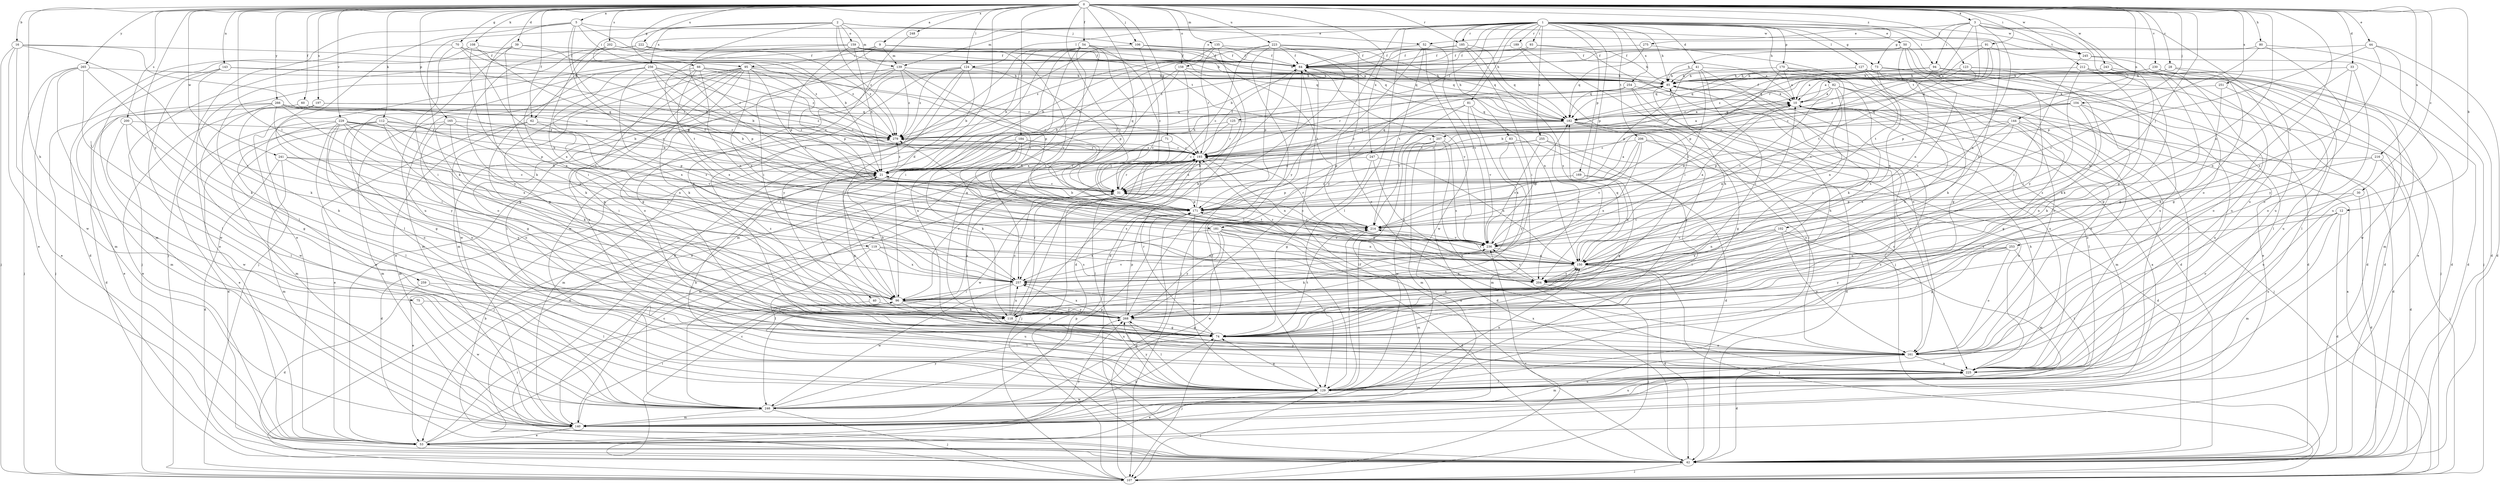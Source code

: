strict digraph  {
0;
1;
2;
3;
5;
9;
10;
12;
16;
21;
28;
30;
31;
33;
39;
40;
41;
42;
44;
50;
52;
53;
54;
60;
62;
64;
66;
70;
71;
73;
74;
75;
80;
81;
82;
83;
85;
91;
93;
94;
95;
96;
102;
104;
106;
107;
108;
112;
118;
119;
123;
124;
125;
127;
129;
135;
139;
140;
143;
144;
150;
158;
159;
161;
165;
169;
170;
171;
181;
182;
184;
185;
189;
193;
197;
200;
202;
204;
206;
207;
212;
214;
216;
222;
223;
225;
229;
230;
236;
241;
243;
245;
246;
247;
248;
251;
253;
254;
255;
256;
257;
259;
265;
266;
268;
275;
279;
0 -> 3  [label=a];
0 -> 5  [label=a];
0 -> 9  [label=a];
0 -> 12  [label=b];
0 -> 16  [label=b];
0 -> 28  [label=c];
0 -> 30  [label=c];
0 -> 33  [label=d];
0 -> 39  [label=d];
0 -> 40  [label=d];
0 -> 44  [label=e];
0 -> 54  [label=f];
0 -> 60  [label=f];
0 -> 62  [label=f];
0 -> 66  [label=g];
0 -> 70  [label=g];
0 -> 71  [label=g];
0 -> 75  [label=h];
0 -> 80  [label=h];
0 -> 91  [label=i];
0 -> 102  [label=j];
0 -> 104  [label=j];
0 -> 106  [label=j];
0 -> 108  [label=k];
0 -> 112  [label=k];
0 -> 119  [label=l];
0 -> 123  [label=l];
0 -> 124  [label=l];
0 -> 135  [label=m];
0 -> 143  [label=n];
0 -> 144  [label=n];
0 -> 150  [label=n];
0 -> 158  [label=o];
0 -> 165  [label=p];
0 -> 181  [label=q];
0 -> 184  [label=r];
0 -> 185  [label=r];
0 -> 197  [label=s];
0 -> 200  [label=s];
0 -> 202  [label=s];
0 -> 216  [label=u];
0 -> 222  [label=u];
0 -> 223  [label=u];
0 -> 229  [label=v];
0 -> 230  [label=v];
0 -> 236  [label=v];
0 -> 241  [label=w];
0 -> 243  [label=w];
0 -> 245  [label=w];
0 -> 247  [label=x];
0 -> 248  [label=x];
0 -> 251  [label=x];
0 -> 253  [label=x];
0 -> 259  [label=y];
0 -> 265  [label=y];
0 -> 266  [label=y];
0 -> 275  [label=z];
1 -> 21  [label=b];
1 -> 41  [label=d];
1 -> 50  [label=e];
1 -> 62  [label=f];
1 -> 73  [label=g];
1 -> 81  [label=h];
1 -> 82  [label=h];
1 -> 83  [label=h];
1 -> 85  [label=h];
1 -> 93  [label=i];
1 -> 94  [label=i];
1 -> 124  [label=l];
1 -> 125  [label=l];
1 -> 127  [label=l];
1 -> 129  [label=l];
1 -> 139  [label=m];
1 -> 158  [label=o];
1 -> 169  [label=p];
1 -> 170  [label=p];
1 -> 171  [label=p];
1 -> 181  [label=q];
1 -> 185  [label=r];
1 -> 189  [label=r];
1 -> 204  [label=s];
1 -> 206  [label=t];
1 -> 245  [label=w];
1 -> 254  [label=x];
1 -> 255  [label=x];
1 -> 268  [label=y];
2 -> 31  [label=c];
2 -> 52  [label=e];
2 -> 118  [label=k];
2 -> 139  [label=m];
2 -> 159  [label=o];
2 -> 207  [label=t];
2 -> 245  [label=w];
2 -> 256  [label=x];
2 -> 257  [label=x];
2 -> 279  [label=z];
3 -> 52  [label=e];
3 -> 73  [label=g];
3 -> 74  [label=g];
3 -> 94  [label=i];
3 -> 150  [label=n];
3 -> 161  [label=o];
3 -> 193  [label=r];
3 -> 207  [label=t];
3 -> 212  [label=t];
3 -> 225  [label=u];
5 -> 21  [label=b];
5 -> 53  [label=e];
5 -> 95  [label=i];
5 -> 106  [label=j];
5 -> 107  [label=j];
5 -> 118  [label=k];
5 -> 214  [label=t];
5 -> 236  [label=v];
9 -> 95  [label=i];
9 -> 96  [label=i];
9 -> 107  [label=j];
9 -> 139  [label=m];
9 -> 182  [label=q];
9 -> 236  [label=v];
10 -> 64  [label=f];
10 -> 107  [label=j];
10 -> 129  [label=l];
10 -> 140  [label=m];
10 -> 182  [label=q];
12 -> 42  [label=d];
12 -> 140  [label=m];
12 -> 204  [label=s];
12 -> 214  [label=t];
12 -> 225  [label=u];
16 -> 31  [label=c];
16 -> 53  [label=e];
16 -> 64  [label=f];
16 -> 107  [label=j];
16 -> 246  [label=w];
16 -> 257  [label=x];
21 -> 31  [label=c];
21 -> 42  [label=d];
21 -> 74  [label=g];
21 -> 85  [label=h];
21 -> 193  [label=r];
21 -> 204  [label=s];
21 -> 279  [label=z];
28 -> 10  [label=a];
28 -> 42  [label=d];
28 -> 74  [label=g];
28 -> 85  [label=h];
30 -> 42  [label=d];
30 -> 161  [label=o];
30 -> 171  [label=p];
31 -> 171  [label=p];
31 -> 193  [label=r];
33 -> 85  [label=h];
33 -> 150  [label=n];
33 -> 161  [label=o];
33 -> 268  [label=y];
39 -> 64  [label=f];
39 -> 107  [label=j];
39 -> 225  [label=u];
39 -> 257  [label=x];
39 -> 279  [label=z];
40 -> 225  [label=u];
40 -> 268  [label=y];
41 -> 42  [label=d];
41 -> 85  [label=h];
41 -> 96  [label=i];
41 -> 118  [label=k];
41 -> 171  [label=p];
41 -> 182  [label=q];
41 -> 236  [label=v];
42 -> 21  [label=b];
42 -> 64  [label=f];
42 -> 107  [label=j];
44 -> 42  [label=d];
44 -> 64  [label=f];
44 -> 171  [label=p];
44 -> 204  [label=s];
44 -> 225  [label=u];
50 -> 64  [label=f];
50 -> 85  [label=h];
50 -> 150  [label=n];
50 -> 204  [label=s];
50 -> 225  [label=u];
50 -> 268  [label=y];
52 -> 64  [label=f];
52 -> 214  [label=t];
52 -> 236  [label=v];
52 -> 246  [label=w];
52 -> 268  [label=y];
53 -> 31  [label=c];
53 -> 42  [label=d];
53 -> 64  [label=f];
53 -> 96  [label=i];
53 -> 268  [label=y];
54 -> 21  [label=b];
54 -> 42  [label=d];
54 -> 64  [label=f];
54 -> 74  [label=g];
54 -> 96  [label=i];
54 -> 140  [label=m];
54 -> 204  [label=s];
54 -> 214  [label=t];
54 -> 225  [label=u];
54 -> 236  [label=v];
54 -> 257  [label=x];
60 -> 21  [label=b];
60 -> 42  [label=d];
60 -> 182  [label=q];
62 -> 53  [label=e];
62 -> 140  [label=m];
62 -> 204  [label=s];
62 -> 279  [label=z];
64 -> 85  [label=h];
64 -> 107  [label=j];
64 -> 150  [label=n];
64 -> 236  [label=v];
64 -> 257  [label=x];
66 -> 31  [label=c];
66 -> 74  [label=g];
66 -> 85  [label=h];
66 -> 118  [label=k];
66 -> 150  [label=n];
66 -> 193  [label=r];
66 -> 257  [label=x];
70 -> 21  [label=b];
70 -> 42  [label=d];
70 -> 64  [label=f];
70 -> 96  [label=i];
70 -> 204  [label=s];
70 -> 279  [label=z];
71 -> 31  [label=c];
71 -> 107  [label=j];
71 -> 193  [label=r];
71 -> 225  [label=u];
73 -> 42  [label=d];
73 -> 74  [label=g];
73 -> 85  [label=h];
73 -> 129  [label=l];
73 -> 150  [label=n];
73 -> 182  [label=q];
73 -> 279  [label=z];
74 -> 85  [label=h];
74 -> 107  [label=j];
74 -> 150  [label=n];
74 -> 161  [label=o];
74 -> 193  [label=r];
74 -> 214  [label=t];
75 -> 246  [label=w];
75 -> 268  [label=y];
80 -> 42  [label=d];
80 -> 64  [label=f];
80 -> 161  [label=o];
80 -> 236  [label=v];
81 -> 182  [label=q];
81 -> 193  [label=r];
81 -> 214  [label=t];
81 -> 236  [label=v];
81 -> 257  [label=x];
82 -> 10  [label=a];
82 -> 31  [label=c];
82 -> 96  [label=i];
82 -> 118  [label=k];
82 -> 150  [label=n];
82 -> 204  [label=s];
82 -> 225  [label=u];
82 -> 236  [label=v];
83 -> 42  [label=d];
83 -> 140  [label=m];
83 -> 193  [label=r];
83 -> 268  [label=y];
85 -> 10  [label=a];
85 -> 21  [label=b];
85 -> 129  [label=l];
85 -> 225  [label=u];
91 -> 10  [label=a];
91 -> 31  [label=c];
91 -> 64  [label=f];
91 -> 214  [label=t];
91 -> 225  [label=u];
93 -> 64  [label=f];
93 -> 85  [label=h];
93 -> 161  [label=o];
93 -> 279  [label=z];
94 -> 10  [label=a];
94 -> 42  [label=d];
94 -> 85  [label=h];
94 -> 129  [label=l];
94 -> 193  [label=r];
95 -> 31  [label=c];
95 -> 74  [label=g];
95 -> 85  [label=h];
95 -> 118  [label=k];
95 -> 140  [label=m];
95 -> 150  [label=n];
95 -> 161  [label=o];
95 -> 171  [label=p];
95 -> 214  [label=t];
95 -> 225  [label=u];
95 -> 246  [label=w];
96 -> 21  [label=b];
96 -> 118  [label=k];
96 -> 129  [label=l];
96 -> 193  [label=r];
96 -> 225  [label=u];
96 -> 268  [label=y];
102 -> 140  [label=m];
102 -> 150  [label=n];
102 -> 161  [label=o];
102 -> 236  [label=v];
102 -> 257  [label=x];
104 -> 21  [label=b];
104 -> 31  [label=c];
104 -> 118  [label=k];
104 -> 182  [label=q];
104 -> 204  [label=s];
104 -> 225  [label=u];
106 -> 10  [label=a];
106 -> 31  [label=c];
106 -> 64  [label=f];
106 -> 182  [label=q];
106 -> 246  [label=w];
107 -> 10  [label=a];
107 -> 31  [label=c];
107 -> 171  [label=p];
107 -> 193  [label=r];
107 -> 236  [label=v];
108 -> 64  [label=f];
108 -> 140  [label=m];
108 -> 171  [label=p];
108 -> 268  [label=y];
112 -> 21  [label=b];
112 -> 53  [label=e];
112 -> 74  [label=g];
112 -> 140  [label=m];
112 -> 161  [label=o];
112 -> 236  [label=v];
112 -> 279  [label=z];
118 -> 31  [label=c];
118 -> 74  [label=g];
118 -> 193  [label=r];
118 -> 257  [label=x];
119 -> 53  [label=e];
119 -> 129  [label=l];
119 -> 150  [label=n];
119 -> 204  [label=s];
119 -> 257  [label=x];
123 -> 74  [label=g];
123 -> 85  [label=h];
123 -> 118  [label=k];
123 -> 182  [label=q];
123 -> 279  [label=z];
124 -> 21  [label=b];
124 -> 53  [label=e];
124 -> 85  [label=h];
124 -> 96  [label=i];
124 -> 161  [label=o];
124 -> 171  [label=p];
124 -> 268  [label=y];
124 -> 279  [label=z];
125 -> 31  [label=c];
125 -> 193  [label=r];
125 -> 204  [label=s];
125 -> 279  [label=z];
127 -> 42  [label=d];
127 -> 85  [label=h];
127 -> 118  [label=k];
127 -> 129  [label=l];
127 -> 161  [label=o];
127 -> 182  [label=q];
129 -> 21  [label=b];
129 -> 53  [label=e];
129 -> 74  [label=g];
129 -> 107  [label=j];
129 -> 150  [label=n];
129 -> 214  [label=t];
129 -> 225  [label=u];
129 -> 246  [label=w];
129 -> 268  [label=y];
135 -> 42  [label=d];
135 -> 64  [label=f];
135 -> 182  [label=q];
135 -> 193  [label=r];
135 -> 279  [label=z];
139 -> 74  [label=g];
139 -> 85  [label=h];
139 -> 129  [label=l];
139 -> 140  [label=m];
139 -> 171  [label=p];
139 -> 214  [label=t];
139 -> 279  [label=z];
140 -> 10  [label=a];
140 -> 53  [label=e];
140 -> 74  [label=g];
140 -> 96  [label=i];
140 -> 171  [label=p];
143 -> 85  [label=h];
143 -> 107  [label=j];
143 -> 118  [label=k];
143 -> 193  [label=r];
143 -> 246  [label=w];
144 -> 42  [label=d];
144 -> 74  [label=g];
144 -> 161  [label=o];
144 -> 171  [label=p];
144 -> 214  [label=t];
144 -> 257  [label=x];
144 -> 279  [label=z];
150 -> 10  [label=a];
150 -> 42  [label=d];
150 -> 107  [label=j];
150 -> 171  [label=p];
150 -> 182  [label=q];
150 -> 204  [label=s];
150 -> 214  [label=t];
150 -> 257  [label=x];
158 -> 42  [label=d];
158 -> 53  [label=e];
158 -> 85  [label=h];
158 -> 193  [label=r];
158 -> 246  [label=w];
159 -> 10  [label=a];
159 -> 21  [label=b];
159 -> 53  [label=e];
159 -> 64  [label=f];
159 -> 85  [label=h];
159 -> 171  [label=p];
159 -> 182  [label=q];
159 -> 214  [label=t];
161 -> 42  [label=d];
161 -> 140  [label=m];
161 -> 225  [label=u];
161 -> 257  [label=x];
165 -> 118  [label=k];
165 -> 140  [label=m];
165 -> 161  [label=o];
165 -> 171  [label=p];
165 -> 279  [label=z];
169 -> 31  [label=c];
169 -> 74  [label=g];
169 -> 150  [label=n];
169 -> 171  [label=p];
170 -> 10  [label=a];
170 -> 53  [label=e];
170 -> 85  [label=h];
170 -> 107  [label=j];
170 -> 171  [label=p];
170 -> 236  [label=v];
171 -> 10  [label=a];
171 -> 21  [label=b];
171 -> 129  [label=l];
171 -> 193  [label=r];
171 -> 214  [label=t];
181 -> 42  [label=d];
181 -> 129  [label=l];
181 -> 150  [label=n];
181 -> 236  [label=v];
181 -> 246  [label=w];
181 -> 257  [label=x];
181 -> 268  [label=y];
182 -> 10  [label=a];
182 -> 42  [label=d];
182 -> 74  [label=g];
182 -> 161  [label=o];
182 -> 171  [label=p];
182 -> 268  [label=y];
182 -> 279  [label=z];
184 -> 31  [label=c];
184 -> 42  [label=d];
184 -> 118  [label=k];
184 -> 140  [label=m];
184 -> 150  [label=n];
184 -> 193  [label=r];
185 -> 21  [label=b];
185 -> 64  [label=f];
185 -> 96  [label=i];
185 -> 182  [label=q];
185 -> 204  [label=s];
189 -> 64  [label=f];
189 -> 96  [label=i];
189 -> 107  [label=j];
193 -> 21  [label=b];
193 -> 64  [label=f];
193 -> 107  [label=j];
193 -> 129  [label=l];
193 -> 140  [label=m];
193 -> 150  [label=n];
193 -> 246  [label=w];
193 -> 279  [label=z];
197 -> 53  [label=e];
197 -> 118  [label=k];
197 -> 182  [label=q];
197 -> 268  [label=y];
197 -> 279  [label=z];
200 -> 74  [label=g];
200 -> 129  [label=l];
200 -> 246  [label=w];
200 -> 279  [label=z];
202 -> 64  [label=f];
202 -> 193  [label=r];
202 -> 268  [label=y];
204 -> 85  [label=h];
204 -> 107  [label=j];
204 -> 193  [label=r];
204 -> 236  [label=v];
206 -> 161  [label=o];
206 -> 193  [label=r];
206 -> 214  [label=t];
206 -> 225  [label=u];
206 -> 236  [label=v];
206 -> 257  [label=x];
207 -> 42  [label=d];
207 -> 129  [label=l];
207 -> 140  [label=m];
207 -> 193  [label=r];
207 -> 204  [label=s];
207 -> 225  [label=u];
207 -> 246  [label=w];
212 -> 42  [label=d];
212 -> 53  [label=e];
212 -> 85  [label=h];
212 -> 96  [label=i];
212 -> 118  [label=k];
214 -> 10  [label=a];
214 -> 31  [label=c];
214 -> 140  [label=m];
214 -> 193  [label=r];
214 -> 236  [label=v];
216 -> 42  [label=d];
216 -> 107  [label=j];
216 -> 150  [label=n];
216 -> 225  [label=u];
216 -> 21  [label=w];
222 -> 64  [label=f];
222 -> 85  [label=h];
222 -> 96  [label=i];
222 -> 129  [label=l];
222 -> 279  [label=z];
223 -> 21  [label=b];
223 -> 31  [label=c];
223 -> 64  [label=f];
223 -> 118  [label=k];
223 -> 129  [label=l];
223 -> 161  [label=o];
223 -> 171  [label=p];
223 -> 182  [label=q];
225 -> 129  [label=l];
225 -> 268  [label=y];
229 -> 21  [label=b];
229 -> 42  [label=d];
229 -> 74  [label=g];
229 -> 96  [label=i];
229 -> 129  [label=l];
229 -> 150  [label=n];
229 -> 161  [label=o];
229 -> 204  [label=s];
229 -> 246  [label=w];
229 -> 279  [label=z];
230 -> 85  [label=h];
230 -> 129  [label=l];
230 -> 161  [label=o];
230 -> 182  [label=q];
230 -> 246  [label=w];
236 -> 10  [label=a];
236 -> 31  [label=c];
236 -> 118  [label=k];
236 -> 150  [label=n];
236 -> 182  [label=q];
236 -> 279  [label=z];
241 -> 21  [label=b];
241 -> 31  [label=c];
241 -> 42  [label=d];
241 -> 140  [label=m];
241 -> 268  [label=y];
243 -> 74  [label=g];
243 -> 85  [label=h];
243 -> 140  [label=m];
243 -> 171  [label=p];
245 -> 96  [label=i];
245 -> 107  [label=j];
245 -> 225  [label=u];
246 -> 85  [label=h];
246 -> 107  [label=j];
246 -> 140  [label=m];
246 -> 171  [label=p];
246 -> 225  [label=u];
246 -> 268  [label=y];
247 -> 21  [label=b];
247 -> 74  [label=g];
247 -> 150  [label=n];
247 -> 204  [label=s];
248 -> 74  [label=g];
251 -> 10  [label=a];
251 -> 118  [label=k];
251 -> 225  [label=u];
253 -> 74  [label=g];
253 -> 129  [label=l];
253 -> 150  [label=n];
253 -> 161  [label=o];
253 -> 204  [label=s];
253 -> 268  [label=y];
254 -> 10  [label=a];
254 -> 31  [label=c];
254 -> 129  [label=l];
254 -> 193  [label=r];
254 -> 225  [label=u];
255 -> 31  [label=c];
255 -> 42  [label=d];
255 -> 129  [label=l];
255 -> 193  [label=r];
255 -> 236  [label=v];
256 -> 21  [label=b];
256 -> 74  [label=g];
256 -> 85  [label=h];
256 -> 129  [label=l];
256 -> 171  [label=p];
256 -> 193  [label=r];
256 -> 204  [label=s];
256 -> 257  [label=x];
256 -> 279  [label=z];
257 -> 96  [label=i];
257 -> 236  [label=v];
257 -> 246  [label=w];
259 -> 42  [label=d];
259 -> 96  [label=i];
259 -> 129  [label=l];
265 -> 53  [label=e];
265 -> 85  [label=h];
265 -> 107  [label=j];
265 -> 118  [label=k];
265 -> 129  [label=l];
265 -> 140  [label=m];
266 -> 21  [label=b];
266 -> 53  [label=e];
266 -> 96  [label=i];
266 -> 140  [label=m];
266 -> 171  [label=p];
266 -> 182  [label=q];
266 -> 193  [label=r];
266 -> 246  [label=w];
266 -> 257  [label=x];
268 -> 74  [label=g];
268 -> 129  [label=l];
268 -> 150  [label=n];
268 -> 171  [label=p];
268 -> 257  [label=x];
268 -> 279  [label=z];
275 -> 64  [label=f];
275 -> 182  [label=q];
275 -> 214  [label=t];
279 -> 10  [label=a];
279 -> 193  [label=r];
}
